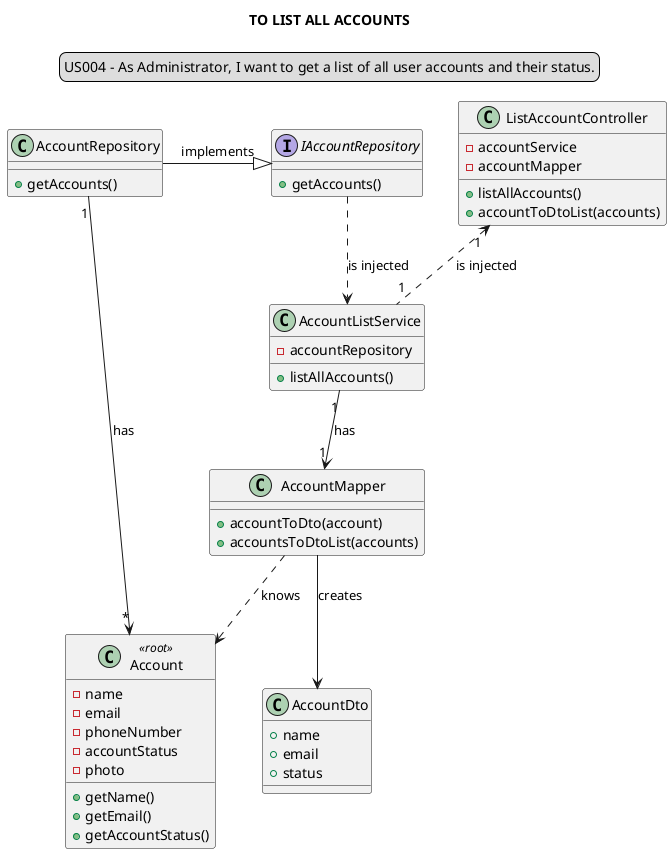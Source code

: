 @startuml
skinparam sequenceMessageAlign center
title TO LIST ALL ACCOUNTS
legend top
US004 - As Administrator, I want to get a list of all user accounts and their status.
end legend


class ListAccountController {
-accountService
-accountMapper
+listAllAccounts()
+accountToDtoList(accounts)
}

class AccountListService{
-accountRepository
+listAllAccounts()
}

class AccountRepository{
+getAccounts()
}

interface IAccountRepository{
+getAccounts()
}

class AccountMapper {
+accountToDto(account)
+accountsToDtoList(accounts)
}

class AccountDto{
+name
+email
+status
}

class "Account" <<root>>{
-name
-email
-phoneNumber
-accountStatus
-photo
+getName()
+getEmail()
+getAccountStatus()
}

ListAccountController"1" <.. "1"AccountListService : is injected
AccountRepository -|> IAccountRepository : implements
IAccountRepository ..> AccountListService : is injected
AccountListService "1"--> "1"AccountMapper : has
AccountMapper --> AccountDto : creates
AccountRepository "1"->"*" Account: has
AccountMapper ..> Account : knows

@enduml
